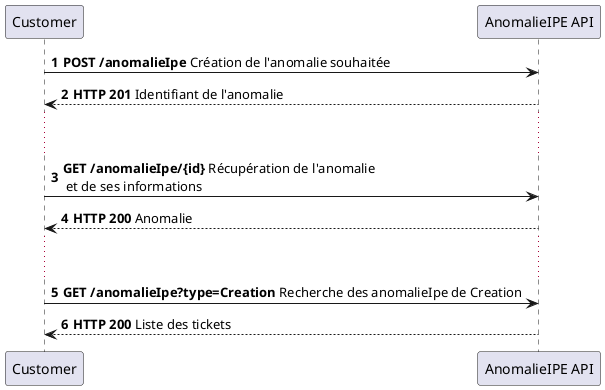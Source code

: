 @startuml
'https://plantuml.com/sequence-diagram

autonumber

Customer -> "AnomalieIPE API" : **POST /anomalieIpe** Création de l'anomalie souhaitée
"AnomalieIPE API" --> Customer : **HTTP 201** Identifiant de l'anomalie
... ...
Customer -> "AnomalieIPE API" : **GET /anomalieIpe/{id}** Récupération de l'anomalie\n et de ses informations
"AnomalieIPE API" --> Customer : **HTTP 200** Anomalie
... ...
Customer -> "AnomalieIPE API" : **GET /anomalieIpe?type=Creation** Recherche des anomalieIpe de Creation
"AnomalieIPE API" --> Customer : **HTTP 200** Liste des tickets

@enduml